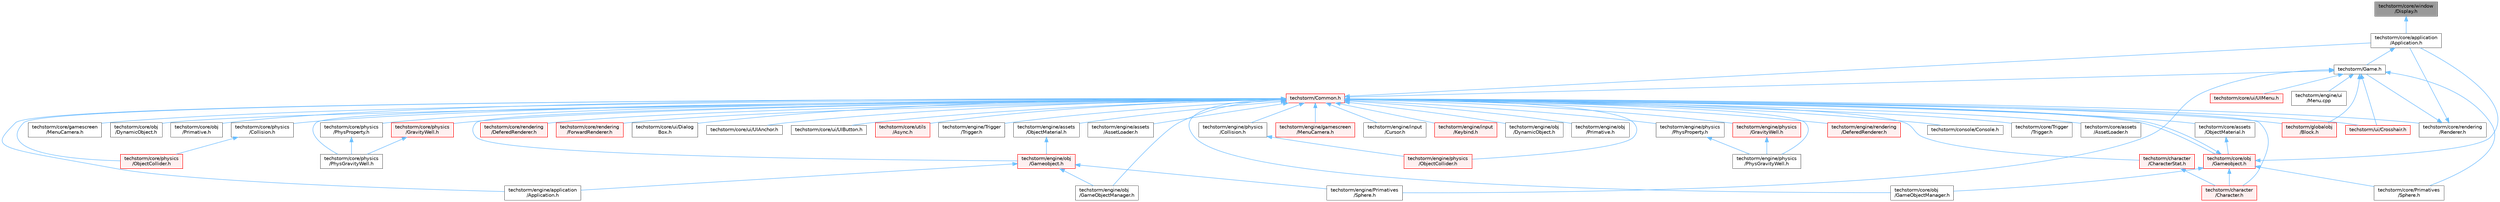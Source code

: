 digraph "techstorm/core/window/Display.h"
{
 // LATEX_PDF_SIZE
  bgcolor="transparent";
  edge [fontname=Helvetica,fontsize=10,labelfontname=Helvetica,labelfontsize=10];
  node [fontname=Helvetica,fontsize=10,shape=box,height=0.2,width=0.4];
  Node1 [id="Node000001",label="techstorm/core/window\l/Display.h",height=0.2,width=0.4,color="gray40", fillcolor="grey60", style="filled", fontcolor="black",tooltip=" "];
  Node1 -> Node2 [id="edge1_Node000001_Node000002",dir="back",color="steelblue1",style="solid",tooltip=" "];
  Node2 [id="Node000002",label="techstorm/core/application\l/Application.h",height=0.2,width=0.4,color="grey40", fillcolor="white", style="filled",URL="$core_2application_2_application_8h.html",tooltip=" "];
  Node2 -> Node3 [id="edge2_Node000002_Node000003",dir="back",color="steelblue1",style="solid",tooltip=" "];
  Node3 [id="Node000003",label="techstorm/Game.h",height=0.2,width=0.4,color="grey40", fillcolor="white", style="filled",URL="$_game_8h.html",tooltip=" "];
  Node3 -> Node4 [id="edge3_Node000003_Node000004",dir="back",color="steelblue1",style="solid",tooltip=" "];
  Node4 [id="Node000004",label="techstorm/Common.h",height=0.2,width=0.4,color="red", fillcolor="#FFF0F0", style="filled",URL="$_common_8h.html",tooltip=" "];
  Node4 -> Node5 [id="edge4_Node000004_Node000005",dir="back",color="steelblue1",style="solid",tooltip=" "];
  Node5 [id="Node000005",label="techstorm/character\l/Character.h",height=0.2,width=0.4,color="red", fillcolor="#FFF0F0", style="filled",URL="$_character_8h.html",tooltip=" "];
  Node4 -> Node12 [id="edge5_Node000004_Node000012",dir="back",color="steelblue1",style="solid",tooltip=" "];
  Node12 [id="Node000012",label="techstorm/character\l/CharacterStat.h",height=0.2,width=0.4,color="red", fillcolor="#FFF0F0", style="filled",URL="$_character_stat_8h.html",tooltip=" "];
  Node12 -> Node5 [id="edge6_Node000012_Node000005",dir="back",color="steelblue1",style="solid",tooltip=" "];
  Node4 -> Node15 [id="edge7_Node000004_Node000015",dir="back",color="steelblue1",style="solid",tooltip=" "];
  Node15 [id="Node000015",label="techstorm/console/Console.h",height=0.2,width=0.4,color="grey40", fillcolor="white", style="filled",URL="$_console_8h.html",tooltip=" "];
  Node4 -> Node16 [id="edge8_Node000004_Node000016",dir="back",color="steelblue1",style="solid",tooltip=" "];
  Node16 [id="Node000016",label="techstorm/core/Trigger\l/Trigger.h",height=0.2,width=0.4,color="grey40", fillcolor="white", style="filled",URL="$core_2_trigger_2_trigger_8h.html",tooltip=" "];
  Node4 -> Node2 [id="edge9_Node000004_Node000002",dir="back",color="steelblue1",style="solid",tooltip=" "];
  Node4 -> Node17 [id="edge10_Node000004_Node000017",dir="back",color="steelblue1",style="solid",tooltip=" "];
  Node17 [id="Node000017",label="techstorm/core/assets\l/AssetLoader.h",height=0.2,width=0.4,color="grey40", fillcolor="white", style="filled",URL="$core_2assets_2_asset_loader_8h.html",tooltip=" "];
  Node4 -> Node18 [id="edge11_Node000004_Node000018",dir="back",color="steelblue1",style="solid",tooltip=" "];
  Node18 [id="Node000018",label="techstorm/core/assets\l/ObjectMaterial.h",height=0.2,width=0.4,color="grey40", fillcolor="white", style="filled",URL="$core_2assets_2_object_material_8h.html",tooltip=" "];
  Node18 -> Node19 [id="edge12_Node000018_Node000019",dir="back",color="steelblue1",style="solid",tooltip=" "];
  Node19 [id="Node000019",label="techstorm/core/obj\l/Gameobject.h",height=0.2,width=0.4,color="red", fillcolor="#FFF0F0", style="filled",URL="$core_2obj_2_gameobject_8h.html",tooltip=" "];
  Node19 -> Node4 [id="edge13_Node000019_Node000004",dir="back",color="steelblue1",style="solid",tooltip=" "];
  Node19 -> Node5 [id="edge14_Node000019_Node000005",dir="back",color="steelblue1",style="solid",tooltip=" "];
  Node19 -> Node20 [id="edge15_Node000019_Node000020",dir="back",color="steelblue1",style="solid",tooltip=" "];
  Node20 [id="Node000020",label="techstorm/core/Primatives\l/Sphere.h",height=0.2,width=0.4,color="grey40", fillcolor="white", style="filled",URL="$core_2_primatives_2_sphere_8h.html",tooltip=" "];
  Node19 -> Node2 [id="edge16_Node000019_Node000002",dir="back",color="steelblue1",style="solid",tooltip=" "];
  Node19 -> Node27 [id="edge17_Node000019_Node000027",dir="back",color="steelblue1",style="solid",tooltip=" "];
  Node27 [id="Node000027",label="techstorm/core/obj\l/GameObjectManager.h",height=0.2,width=0.4,color="grey40", fillcolor="white", style="filled",URL="$core_2obj_2_game_object_manager_8h.html",tooltip=" "];
  Node4 -> Node39 [id="edge18_Node000004_Node000039",dir="back",color="steelblue1",style="solid",tooltip=" "];
  Node39 [id="Node000039",label="techstorm/core/gamescreen\l/MenuCamera.h",height=0.2,width=0.4,color="grey40", fillcolor="white", style="filled",URL="$core_2gamescreen_2_menu_camera_8h.html",tooltip=" "];
  Node4 -> Node40 [id="edge19_Node000004_Node000040",dir="back",color="steelblue1",style="solid",tooltip=" "];
  Node40 [id="Node000040",label="techstorm/core/obj\l/DynamicObject.h",height=0.2,width=0.4,color="grey40", fillcolor="white", style="filled",URL="$core_2obj_2_dynamic_object_8h.html",tooltip=" "];
  Node4 -> Node27 [id="edge20_Node000004_Node000027",dir="back",color="steelblue1",style="solid",tooltip=" "];
  Node4 -> Node19 [id="edge21_Node000004_Node000019",dir="back",color="steelblue1",style="solid",tooltip=" "];
  Node4 -> Node41 [id="edge22_Node000004_Node000041",dir="back",color="steelblue1",style="solid",tooltip=" "];
  Node41 [id="Node000041",label="techstorm/core/obj\l/Primative.h",height=0.2,width=0.4,color="grey40", fillcolor="white", style="filled",URL="$core_2obj_2_primative_8h.html",tooltip=" "];
  Node4 -> Node42 [id="edge23_Node000004_Node000042",dir="back",color="steelblue1",style="solid",tooltip=" "];
  Node42 [id="Node000042",label="techstorm/core/physics\l/Collision.h",height=0.2,width=0.4,color="grey40", fillcolor="white", style="filled",URL="$core_2physics_2_collision_8h.html",tooltip=" "];
  Node42 -> Node43 [id="edge24_Node000042_Node000043",dir="back",color="steelblue1",style="solid",tooltip=" "];
  Node43 [id="Node000043",label="techstorm/core/physics\l/ObjectCollider.h",height=0.2,width=0.4,color="red", fillcolor="#FFF0F0", style="filled",URL="$core_2physics_2_object_collider_8h.html",tooltip=" "];
  Node4 -> Node45 [id="edge25_Node000004_Node000045",dir="back",color="steelblue1",style="solid",tooltip=" "];
  Node45 [id="Node000045",label="techstorm/core/physics\l/GravityWell.h",height=0.2,width=0.4,color="red", fillcolor="#FFF0F0", style="filled",URL="$core_2physics_2_gravity_well_8h.html",tooltip=" "];
  Node45 -> Node47 [id="edge26_Node000045_Node000047",dir="back",color="steelblue1",style="solid",tooltip=" "];
  Node47 [id="Node000047",label="techstorm/core/physics\l/PhysGravityWell.h",height=0.2,width=0.4,color="grey40", fillcolor="white", style="filled",URL="$core_2physics_2_phys_gravity_well_8h.html",tooltip=" "];
  Node4 -> Node43 [id="edge27_Node000004_Node000043",dir="back",color="steelblue1",style="solid",tooltip=" "];
  Node4 -> Node47 [id="edge28_Node000004_Node000047",dir="back",color="steelblue1",style="solid",tooltip=" "];
  Node4 -> Node48 [id="edge29_Node000004_Node000048",dir="back",color="steelblue1",style="solid",tooltip=" "];
  Node48 [id="Node000048",label="techstorm/core/physics\l/PhysProperty.h",height=0.2,width=0.4,color="grey40", fillcolor="white", style="filled",URL="$core_2physics_2_phys_property_8h.html",tooltip=" "];
  Node48 -> Node47 [id="edge30_Node000048_Node000047",dir="back",color="steelblue1",style="solid",tooltip=" "];
  Node4 -> Node49 [id="edge31_Node000004_Node000049",dir="back",color="steelblue1",style="solid",tooltip=" "];
  Node49 [id="Node000049",label="techstorm/core/rendering\l/DeferedRenderer.h",height=0.2,width=0.4,color="red", fillcolor="#FFF0F0", style="filled",URL="$core_2rendering_2_defered_renderer_8h.html",tooltip=" "];
  Node4 -> Node51 [id="edge32_Node000004_Node000051",dir="back",color="steelblue1",style="solid",tooltip=" "];
  Node51 [id="Node000051",label="techstorm/core/rendering\l/ForwardRenderer.h",height=0.2,width=0.4,color="red", fillcolor="#FFF0F0", style="filled",URL="$core_2rendering_2_forward_renderer_8h.html",tooltip=" "];
  Node4 -> Node52 [id="edge33_Node000004_Node000052",dir="back",color="steelblue1",style="solid",tooltip=" "];
  Node52 [id="Node000052",label="techstorm/core/rendering\l/Renderer.h",height=0.2,width=0.4,color="grey40", fillcolor="white", style="filled",URL="$core_2rendering_2_renderer_8h.html",tooltip=" "];
  Node52 -> Node3 [id="edge34_Node000052_Node000003",dir="back",color="steelblue1",style="solid",tooltip=" "];
  Node52 -> Node2 [id="edge35_Node000052_Node000002",dir="back",color="steelblue1",style="solid",tooltip=" "];
  Node4 -> Node53 [id="edge36_Node000004_Node000053",dir="back",color="steelblue1",style="solid",tooltip=" "];
  Node53 [id="Node000053",label="techstorm/core/ui/Dialog\lBox.h",height=0.2,width=0.4,color="grey40", fillcolor="white", style="filled",URL="$core_2ui_2_dialog_box_8h.html",tooltip=" "];
  Node4 -> Node54 [id="edge37_Node000004_Node000054",dir="back",color="steelblue1",style="solid",tooltip=" "];
  Node54 [id="Node000054",label="techstorm/core/ui/UIAnchor.h",height=0.2,width=0.4,color="grey40", fillcolor="white", style="filled",URL="$core_2ui_2_u_i_anchor_8h.html",tooltip=" "];
  Node4 -> Node55 [id="edge38_Node000004_Node000055",dir="back",color="steelblue1",style="solid",tooltip=" "];
  Node55 [id="Node000055",label="techstorm/core/ui/UIButton.h",height=0.2,width=0.4,color="grey40", fillcolor="white", style="filled",URL="$core_2ui_2_u_i_button_8h.html",tooltip=" "];
  Node4 -> Node56 [id="edge39_Node000004_Node000056",dir="back",color="steelblue1",style="solid",tooltip=" "];
  Node56 [id="Node000056",label="techstorm/core/utils\l/Async.h",height=0.2,width=0.4,color="red", fillcolor="#FFF0F0", style="filled",URL="$core_2utils_2_async_8h.html",tooltip=" "];
  Node4 -> Node58 [id="edge40_Node000004_Node000058",dir="back",color="steelblue1",style="solid",tooltip=" "];
  Node58 [id="Node000058",label="techstorm/engine/Trigger\l/Trigger.h",height=0.2,width=0.4,color="grey40", fillcolor="white", style="filled",URL="$engine_2_trigger_2_trigger_8h.html",tooltip=" "];
  Node4 -> Node9 [id="edge41_Node000004_Node000009",dir="back",color="steelblue1",style="solid",tooltip=" "];
  Node9 [id="Node000009",label="techstorm/engine/application\l/Application.h",height=0.2,width=0.4,color="grey40", fillcolor="white", style="filled",URL="$engine_2application_2_application_8h.html",tooltip=" "];
  Node4 -> Node59 [id="edge42_Node000004_Node000059",dir="back",color="steelblue1",style="solid",tooltip=" "];
  Node59 [id="Node000059",label="techstorm/engine/assets\l/AssetLoader.h",height=0.2,width=0.4,color="grey40", fillcolor="white", style="filled",URL="$engine_2assets_2_asset_loader_8h.html",tooltip=" "];
  Node4 -> Node60 [id="edge43_Node000004_Node000060",dir="back",color="steelblue1",style="solid",tooltip=" "];
  Node60 [id="Node000060",label="techstorm/engine/assets\l/ObjectMaterial.h",height=0.2,width=0.4,color="grey40", fillcolor="white", style="filled",URL="$engine_2assets_2_object_material_8h.html",tooltip=" "];
  Node60 -> Node61 [id="edge44_Node000060_Node000061",dir="back",color="steelblue1",style="solid",tooltip=" "];
  Node61 [id="Node000061",label="techstorm/engine/obj\l/Gameobject.h",height=0.2,width=0.4,color="red", fillcolor="#FFF0F0", style="filled",URL="$engine_2obj_2_gameobject_8h.html",tooltip=" "];
  Node61 -> Node62 [id="edge45_Node000061_Node000062",dir="back",color="steelblue1",style="solid",tooltip=" "];
  Node62 [id="Node000062",label="techstorm/engine/Primatives\l/Sphere.h",height=0.2,width=0.4,color="grey40", fillcolor="white", style="filled",URL="$engine_2_primatives_2_sphere_8h.html",tooltip=" "];
  Node61 -> Node9 [id="edge46_Node000061_Node000009",dir="back",color="steelblue1",style="solid",tooltip=" "];
  Node61 -> Node68 [id="edge47_Node000061_Node000068",dir="back",color="steelblue1",style="solid",tooltip=" "];
  Node68 [id="Node000068",label="techstorm/engine/obj\l/GameObjectManager.h",height=0.2,width=0.4,color="grey40", fillcolor="white", style="filled",URL="$engine_2obj_2_game_object_manager_8h.html",tooltip=" "];
  Node4 -> Node73 [id="edge48_Node000004_Node000073",dir="back",color="steelblue1",style="solid",tooltip=" "];
  Node73 [id="Node000073",label="techstorm/engine/gamescreen\l/MenuCamera.h",height=0.2,width=0.4,color="red", fillcolor="#FFF0F0", style="filled",URL="$engine_2gamescreen_2_menu_camera_8h.html",tooltip=" "];
  Node4 -> Node76 [id="edge49_Node000004_Node000076",dir="back",color="steelblue1",style="solid",tooltip=" "];
  Node76 [id="Node000076",label="techstorm/engine/input\l/Cursor.h",height=0.2,width=0.4,color="grey40", fillcolor="white", style="filled",URL="$engine_2input_2_cursor_8h.html",tooltip=" "];
  Node4 -> Node77 [id="edge50_Node000004_Node000077",dir="back",color="steelblue1",style="solid",tooltip=" "];
  Node77 [id="Node000077",label="techstorm/engine/input\l/Keybind.h",height=0.2,width=0.4,color="red", fillcolor="#FFF0F0", style="filled",URL="$engine_2input_2_keybind_8h.html",tooltip=" "];
  Node4 -> Node79 [id="edge51_Node000004_Node000079",dir="back",color="steelblue1",style="solid",tooltip=" "];
  Node79 [id="Node000079",label="techstorm/engine/obj\l/DynamicObject.h",height=0.2,width=0.4,color="grey40", fillcolor="white", style="filled",URL="$engine_2obj_2_dynamic_object_8h.html",tooltip=" "];
  Node4 -> Node68 [id="edge52_Node000004_Node000068",dir="back",color="steelblue1",style="solid",tooltip=" "];
  Node4 -> Node61 [id="edge53_Node000004_Node000061",dir="back",color="steelblue1",style="solid",tooltip=" "];
  Node4 -> Node80 [id="edge54_Node000004_Node000080",dir="back",color="steelblue1",style="solid",tooltip=" "];
  Node80 [id="Node000080",label="techstorm/engine/obj\l/Primative.h",height=0.2,width=0.4,color="grey40", fillcolor="white", style="filled",URL="$engine_2obj_2_primative_8h.html",tooltip=" "];
  Node4 -> Node81 [id="edge55_Node000004_Node000081",dir="back",color="steelblue1",style="solid",tooltip=" "];
  Node81 [id="Node000081",label="techstorm/engine/physics\l/Collision.h",height=0.2,width=0.4,color="grey40", fillcolor="white", style="filled",URL="$engine_2physics_2_collision_8h.html",tooltip=" "];
  Node81 -> Node82 [id="edge56_Node000081_Node000082",dir="back",color="steelblue1",style="solid",tooltip=" "];
  Node82 [id="Node000082",label="techstorm/engine/physics\l/ObjectCollider.h",height=0.2,width=0.4,color="red", fillcolor="#FFF0F0", style="filled",URL="$engine_2physics_2_object_collider_8h.html",tooltip=" "];
  Node4 -> Node84 [id="edge57_Node000004_Node000084",dir="back",color="steelblue1",style="solid",tooltip=" "];
  Node84 [id="Node000084",label="techstorm/engine/physics\l/GravityWell.h",height=0.2,width=0.4,color="red", fillcolor="#FFF0F0", style="filled",URL="$engine_2physics_2_gravity_well_8h.html",tooltip=" "];
  Node84 -> Node86 [id="edge58_Node000084_Node000086",dir="back",color="steelblue1",style="solid",tooltip=" "];
  Node86 [id="Node000086",label="techstorm/engine/physics\l/PhysGravityWell.h",height=0.2,width=0.4,color="grey40", fillcolor="white", style="filled",URL="$engine_2physics_2_phys_gravity_well_8h.html",tooltip=" "];
  Node4 -> Node82 [id="edge59_Node000004_Node000082",dir="back",color="steelblue1",style="solid",tooltip=" "];
  Node4 -> Node86 [id="edge60_Node000004_Node000086",dir="back",color="steelblue1",style="solid",tooltip=" "];
  Node4 -> Node87 [id="edge61_Node000004_Node000087",dir="back",color="steelblue1",style="solid",tooltip=" "];
  Node87 [id="Node000087",label="techstorm/engine/physics\l/PhysProperty.h",height=0.2,width=0.4,color="grey40", fillcolor="white", style="filled",URL="$engine_2physics_2_phys_property_8h.html",tooltip=" "];
  Node87 -> Node86 [id="edge62_Node000087_Node000086",dir="back",color="steelblue1",style="solid",tooltip=" "];
  Node4 -> Node88 [id="edge63_Node000004_Node000088",dir="back",color="steelblue1",style="solid",tooltip=" "];
  Node88 [id="Node000088",label="techstorm/engine/rendering\l/DeferedRenderer.h",height=0.2,width=0.4,color="red", fillcolor="#FFF0F0", style="filled",URL="$engine_2rendering_2_defered_renderer_8h.html",tooltip=" "];
  Node4 -> Node105 [id="edge64_Node000004_Node000105",dir="back",color="steelblue1",style="solid",tooltip=" "];
  Node105 [id="Node000105",label="techstorm/globalobj\l/Block.h",height=0.2,width=0.4,color="red", fillcolor="#FFF0F0", style="filled",URL="$_block_8h.html",tooltip=" "];
  Node4 -> Node119 [id="edge65_Node000004_Node000119",dir="back",color="steelblue1",style="solid",tooltip=" "];
  Node119 [id="Node000119",label="techstorm/ui/Crosshair.h",height=0.2,width=0.4,color="red", fillcolor="#FFF0F0", style="filled",URL="$_crosshair_8h.html",tooltip=" "];
  Node3 -> Node20 [id="edge66_Node000003_Node000020",dir="back",color="steelblue1",style="solid",tooltip=" "];
  Node3 -> Node121 [id="edge67_Node000003_Node000121",dir="back",color="steelblue1",style="solid",tooltip=" "];
  Node121 [id="Node000121",label="techstorm/core/ui/UIMenu.h",height=0.2,width=0.4,color="red", fillcolor="#FFF0F0", style="filled",URL="$_u_i_menu_8h.html",tooltip=" "];
  Node3 -> Node62 [id="edge68_Node000003_Node000062",dir="back",color="steelblue1",style="solid",tooltip=" "];
  Node3 -> Node75 [id="edge69_Node000003_Node000075",dir="back",color="steelblue1",style="solid",tooltip=" "];
  Node75 [id="Node000075",label="techstorm/engine/ui\l/Menu.cpp",height=0.2,width=0.4,color="grey40", fillcolor="white", style="filled",URL="$_menu_8cpp.html",tooltip=" "];
  Node3 -> Node105 [id="edge70_Node000003_Node000105",dir="back",color="steelblue1",style="solid",tooltip=" "];
  Node3 -> Node119 [id="edge71_Node000003_Node000119",dir="back",color="steelblue1",style="solid",tooltip=" "];
}
